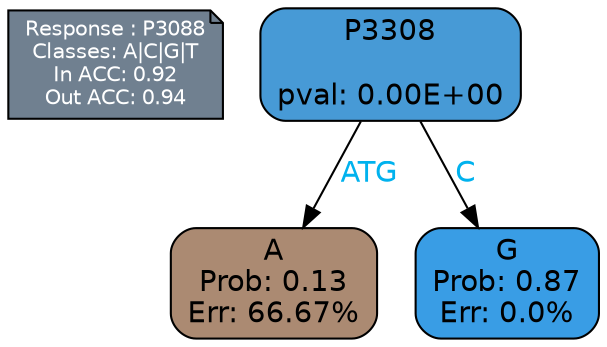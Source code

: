 digraph Tree {
node [shape=box, style="filled, rounded", color="black", fontname=helvetica] ;
graph [ranksep=equally, splines=polylines, bgcolor=transparent, dpi=600] ;
edge [fontname=helvetica] ;
LEGEND [label="Response : P3088
Classes: A|C|G|T
In ACC: 0.92
Out ACC: 0.94
",shape=note,align=left,style=filled,fillcolor="slategray",fontcolor="white",fontsize=10];1 [label="P3308

pval: 0.00E+00", fillcolor="#479ad6"] ;
2 [label="A
Prob: 0.13
Err: 66.67%", fillcolor="#ab8a72"] ;
3 [label="G
Prob: 0.87
Err: 0.0%", fillcolor="#399de5"] ;
1 -> 2 [label="ATG",fontcolor=deepskyblue2] ;
1 -> 3 [label="C",fontcolor=deepskyblue2] ;
{rank = same; 2;3;}{rank = same; LEGEND;1;}}